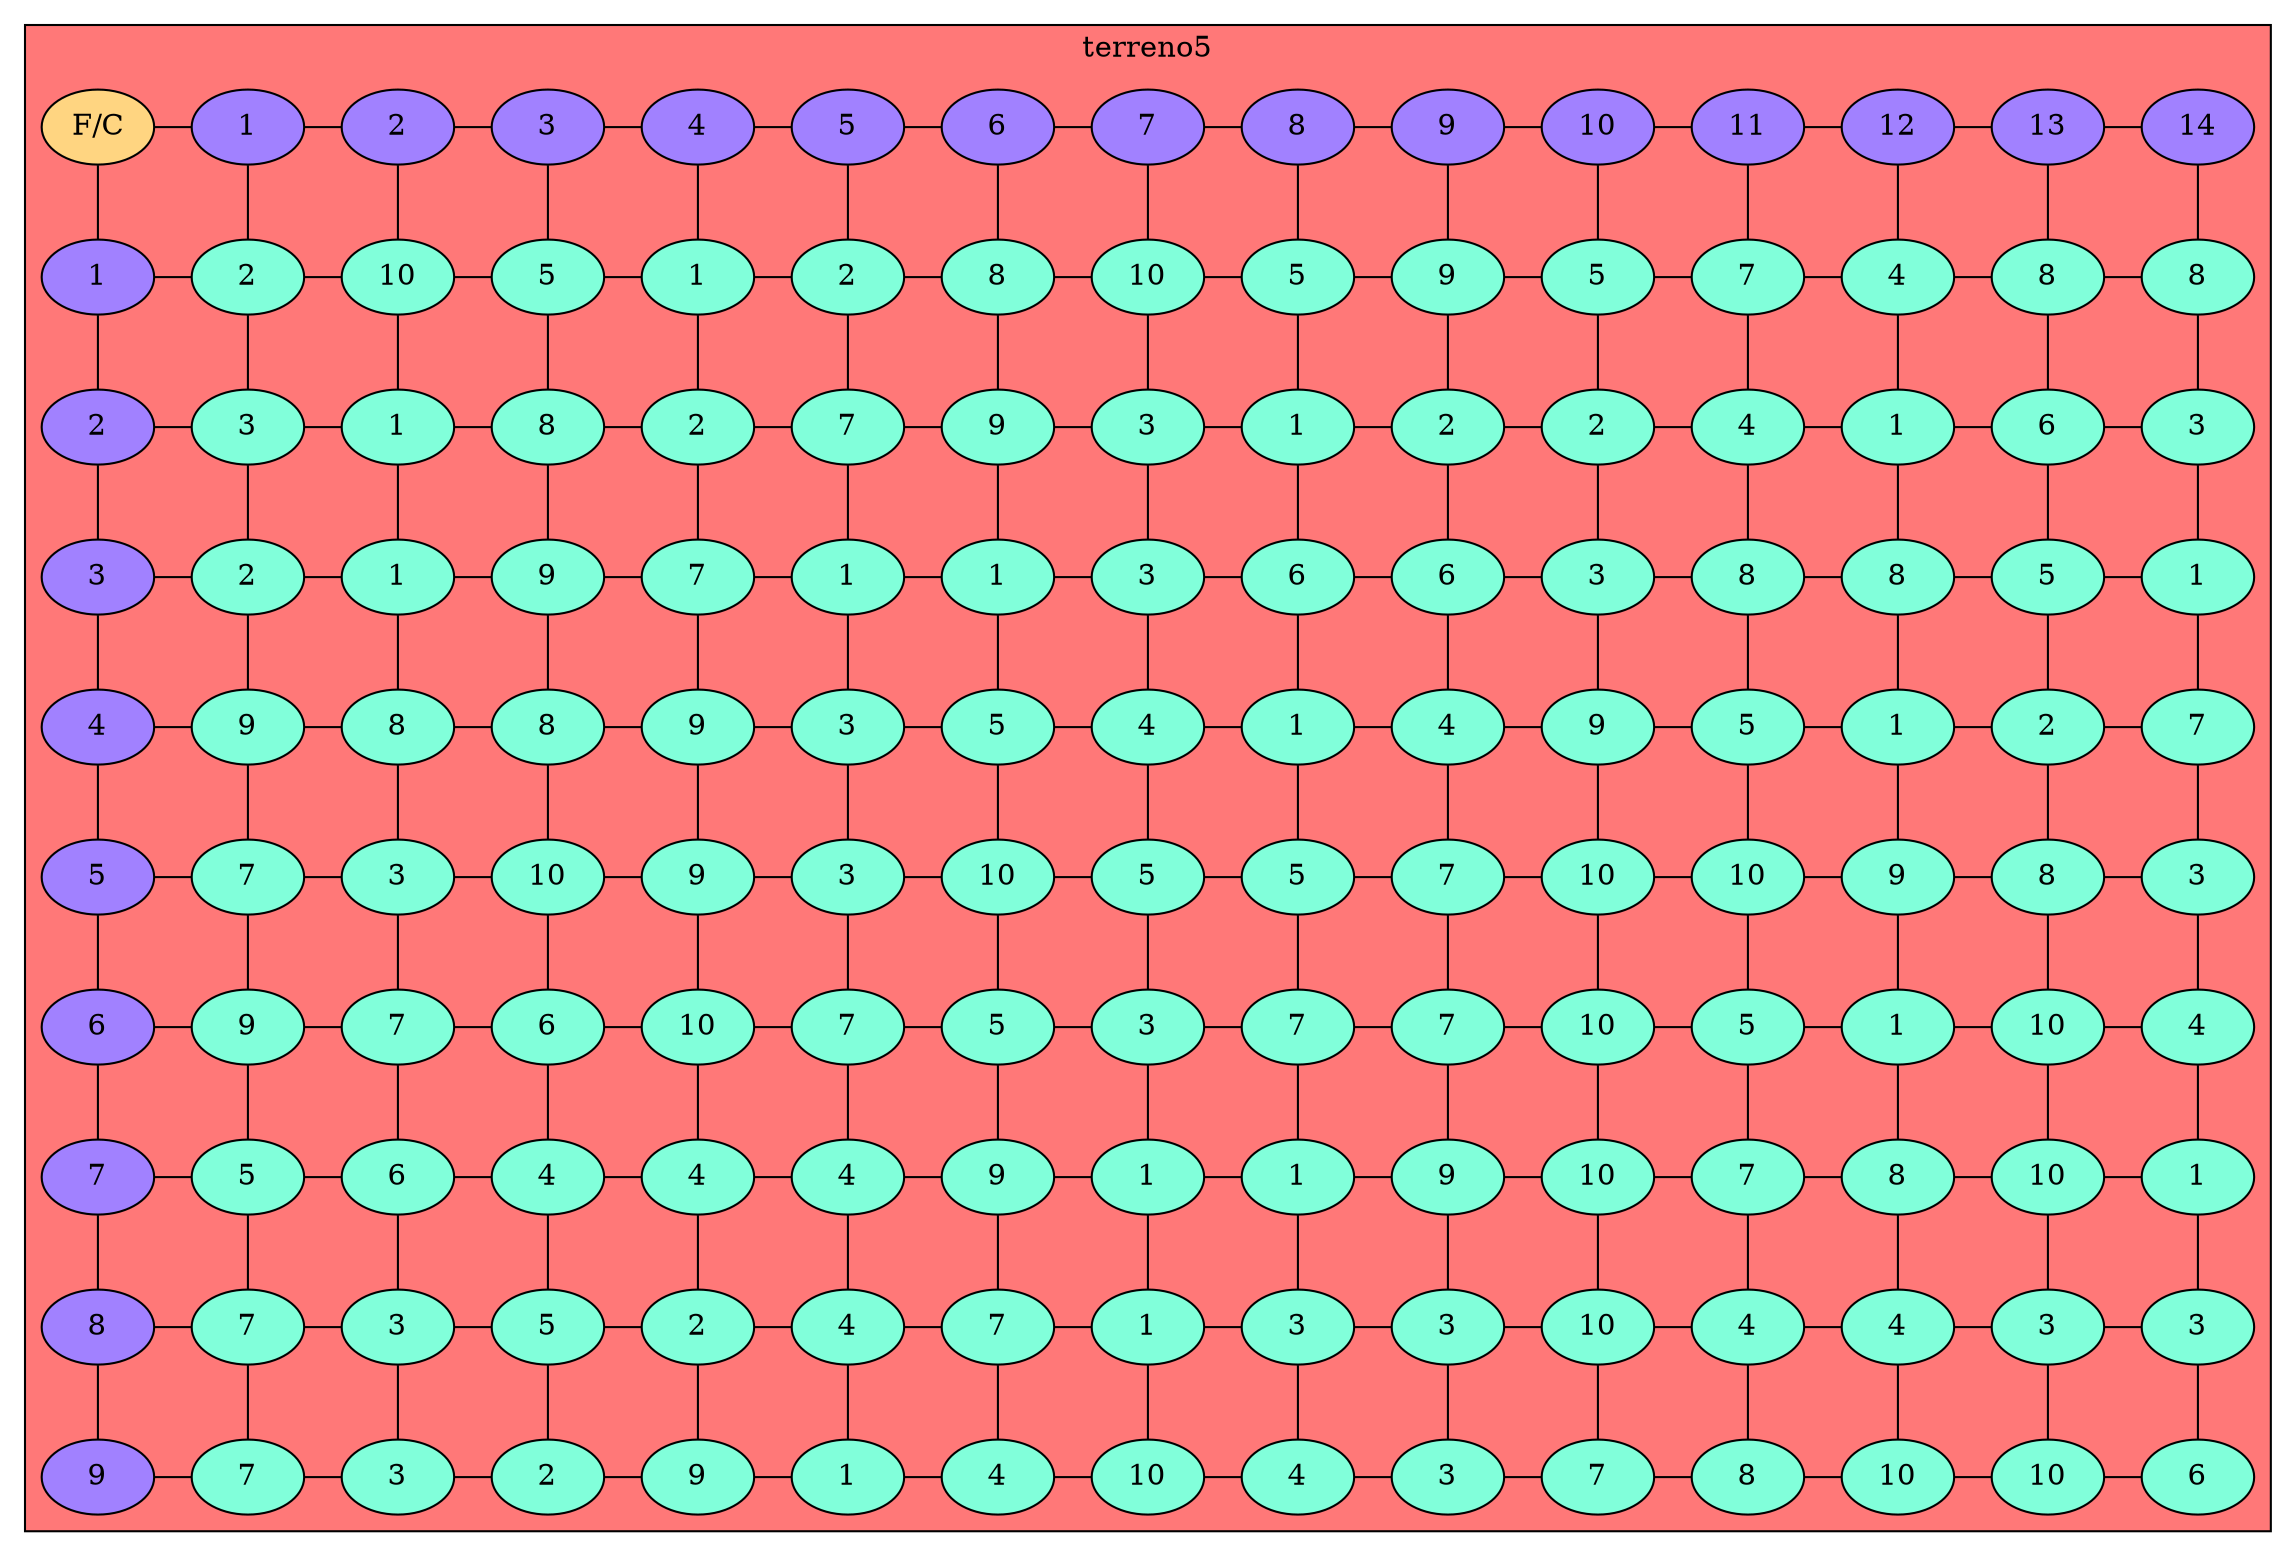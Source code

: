 
graph L{
node[shape=oval fillcolor="#A181FF" style =filled]

subgraph cluster_p{
label= " terreno5 "
bgcolor = "#FF7878"
raiz[label = "F/C" fillcolor="#FFD581" ]

Fila1[label="1",group=1];
Fila2[label="2",group=1];
Fila3[label="3",group=1];
Fila4[label="4",group=1];
Fila5[label="5",group=1];
Fila6[label="6",group=1];
Fila7[label="7",group=1];
Fila8[label="8",group=1];
Fila9[label="9",group=1];

Fila1--Fila2;
Fila2--Fila3;
Fila3--Fila4;
Fila4--Fila5;
Fila5--Fila6;
Fila6--Fila7;
Fila7--Fila8;
Fila8--Fila9;

Columna1[label="1",group=2];
Columna2[label="2",group=3];
Columna3[label="3",group=4];
Columna4[label="4",group=5];
Columna5[label="5",group=6];
Columna6[label="6",group=7];
Columna7[label="7",group=8];
Columna8[label="8",group=9];
Columna9[label="9",group=10];
Columna10[label="10",group=11];
Columna11[label="11",group=12];
Columna12[label="12",group=13];
Columna13[label="13",group=14];
Columna14[label="14",group=15];

Columna1--Columna2;
Columna2--Columna3;
Columna3--Columna4;
Columna4--Columna5;
Columna5--Columna6;
Columna6--Columna7;
Columna7--Columna8;
Columna8--Columna9;
Columna9--Columna10;
Columna10--Columna11;
Columna11--Columna12;
Columna12--Columna13;
Columna13--Columna14;

raiz--Fila1; 
raiz--Columna1;

 {rank=same;raiz;Columna1;Columna2;Columna3;Columna4;Columna5;Columna6;Columna7;Columna8;Columna9;Columna10;Columna11;Columna12;Columna13;Columna14;}

nodo1_1[label="2",fillcolor="#81FFDA",group=2]
nodo2_1[label="10",fillcolor="#81FFDA",group=2]
nodo3_1[label="5",fillcolor="#81FFDA",group=2]
nodo4_1[label="1",fillcolor="#81FFDA",group=2]
nodo5_1[label="2",fillcolor="#81FFDA",group=2]
nodo6_1[label="8",fillcolor="#81FFDA",group=2]
nodo7_1[label="10",fillcolor="#81FFDA",group=2]
nodo8_1[label="5",fillcolor="#81FFDA",group=2]
nodo9_1[label="9",fillcolor="#81FFDA",group=2]
nodo10_1[label="5",fillcolor="#81FFDA",group=2]
nodo11_1[label="7",fillcolor="#81FFDA",group=2]
nodo12_1[label="4",fillcolor="#81FFDA",group=2]
nodo13_1[label="8",fillcolor="#81FFDA",group=2]
nodo14_1[label="8",fillcolor="#81FFDA",group=2]

nodo1_2[label="3",fillcolor="#81FFDA",group=3]
nodo2_2[label="1",fillcolor="#81FFDA",group=3]
nodo3_2[label="8",fillcolor="#81FFDA",group=3]
nodo4_2[label="2",fillcolor="#81FFDA",group=3]
nodo5_2[label="7",fillcolor="#81FFDA",group=3]
nodo6_2[label="9",fillcolor="#81FFDA",group=3]
nodo7_2[label="3",fillcolor="#81FFDA",group=3]
nodo8_2[label="1",fillcolor="#81FFDA",group=3]
nodo9_2[label="2",fillcolor="#81FFDA",group=3]
nodo10_2[label="2",fillcolor="#81FFDA",group=3]
nodo11_2[label="4",fillcolor="#81FFDA",group=3]
nodo12_2[label="1",fillcolor="#81FFDA",group=3]
nodo13_2[label="6",fillcolor="#81FFDA",group=3]
nodo14_2[label="3",fillcolor="#81FFDA",group=3]

nodo1_3[label="2",fillcolor="#81FFDA",group=4]
nodo2_3[label="1",fillcolor="#81FFDA",group=4]
nodo3_3[label="9",fillcolor="#81FFDA",group=4]
nodo4_3[label="7",fillcolor="#81FFDA",group=4]
nodo5_3[label="1",fillcolor="#81FFDA",group=4]
nodo6_3[label="1",fillcolor="#81FFDA",group=4]
nodo7_3[label="3",fillcolor="#81FFDA",group=4]
nodo8_3[label="6",fillcolor="#81FFDA",group=4]
nodo9_3[label="6",fillcolor="#81FFDA",group=4]
nodo10_3[label="3",fillcolor="#81FFDA",group=4]
nodo11_3[label="8",fillcolor="#81FFDA",group=4]
nodo12_3[label="8",fillcolor="#81FFDA",group=4]
nodo13_3[label="5",fillcolor="#81FFDA",group=4]
nodo14_3[label="1",fillcolor="#81FFDA",group=4]

nodo1_4[label="9",fillcolor="#81FFDA",group=5]
nodo2_4[label="8",fillcolor="#81FFDA",group=5]
nodo3_4[label="8",fillcolor="#81FFDA",group=5]
nodo4_4[label="9",fillcolor="#81FFDA",group=5]
nodo5_4[label="3",fillcolor="#81FFDA",group=5]
nodo6_4[label="5",fillcolor="#81FFDA",group=5]
nodo7_4[label="4",fillcolor="#81FFDA",group=5]
nodo8_4[label="1",fillcolor="#81FFDA",group=5]
nodo9_4[label="4",fillcolor="#81FFDA",group=5]
nodo10_4[label="9",fillcolor="#81FFDA",group=5]
nodo11_4[label="5",fillcolor="#81FFDA",group=5]
nodo12_4[label="1",fillcolor="#81FFDA",group=5]
nodo13_4[label="2",fillcolor="#81FFDA",group=5]
nodo14_4[label="7",fillcolor="#81FFDA",group=5]

nodo1_5[label="7",fillcolor="#81FFDA",group=6]
nodo2_5[label="3",fillcolor="#81FFDA",group=6]
nodo3_5[label="10",fillcolor="#81FFDA",group=6]
nodo4_5[label="9",fillcolor="#81FFDA",group=6]
nodo5_5[label="3",fillcolor="#81FFDA",group=6]
nodo6_5[label="10",fillcolor="#81FFDA",group=6]
nodo7_5[label="5",fillcolor="#81FFDA",group=6]
nodo8_5[label="5",fillcolor="#81FFDA",group=6]
nodo9_5[label="7",fillcolor="#81FFDA",group=6]
nodo10_5[label="10",fillcolor="#81FFDA",group=6]
nodo11_5[label="10",fillcolor="#81FFDA",group=6]
nodo12_5[label="9",fillcolor="#81FFDA",group=6]
nodo13_5[label="8",fillcolor="#81FFDA",group=6]
nodo14_5[label="3",fillcolor="#81FFDA",group=6]

nodo1_6[label="9",fillcolor="#81FFDA",group=7]
nodo2_6[label="7",fillcolor="#81FFDA",group=7]
nodo3_6[label="6",fillcolor="#81FFDA",group=7]
nodo4_6[label="10",fillcolor="#81FFDA",group=7]
nodo5_6[label="7",fillcolor="#81FFDA",group=7]
nodo6_6[label="5",fillcolor="#81FFDA",group=7]
nodo7_6[label="3",fillcolor="#81FFDA",group=7]
nodo8_6[label="7",fillcolor="#81FFDA",group=7]
nodo9_6[label="7",fillcolor="#81FFDA",group=7]
nodo10_6[label="10",fillcolor="#81FFDA",group=7]
nodo11_6[label="5",fillcolor="#81FFDA",group=7]
nodo12_6[label="1",fillcolor="#81FFDA",group=7]
nodo13_6[label="10",fillcolor="#81FFDA",group=7]
nodo14_6[label="4",fillcolor="#81FFDA",group=7]

nodo1_7[label="5",fillcolor="#81FFDA",group=8]
nodo2_7[label="6",fillcolor="#81FFDA",group=8]
nodo3_7[label="4",fillcolor="#81FFDA",group=8]
nodo4_7[label="4",fillcolor="#81FFDA",group=8]
nodo5_7[label="4",fillcolor="#81FFDA",group=8]
nodo6_7[label="9",fillcolor="#81FFDA",group=8]
nodo7_7[label="1",fillcolor="#81FFDA",group=8]
nodo8_7[label="1",fillcolor="#81FFDA",group=8]
nodo9_7[label="9",fillcolor="#81FFDA",group=8]
nodo10_7[label="10",fillcolor="#81FFDA",group=8]
nodo11_7[label="7",fillcolor="#81FFDA",group=8]
nodo12_7[label="8",fillcolor="#81FFDA",group=8]
nodo13_7[label="10",fillcolor="#81FFDA",group=8]
nodo14_7[label="1",fillcolor="#81FFDA",group=8]

nodo1_8[label="7",fillcolor="#81FFDA",group=9]
nodo2_8[label="3",fillcolor="#81FFDA",group=9]
nodo3_8[label="5",fillcolor="#81FFDA",group=9]
nodo4_8[label="2",fillcolor="#81FFDA",group=9]
nodo5_8[label="4",fillcolor="#81FFDA",group=9]
nodo6_8[label="7",fillcolor="#81FFDA",group=9]
nodo7_8[label="1",fillcolor="#81FFDA",group=9]
nodo8_8[label="3",fillcolor="#81FFDA",group=9]
nodo9_8[label="3",fillcolor="#81FFDA",group=9]
nodo10_8[label="10",fillcolor="#81FFDA",group=9]
nodo11_8[label="4",fillcolor="#81FFDA",group=9]
nodo12_8[label="4",fillcolor="#81FFDA",group=9]
nodo13_8[label="3",fillcolor="#81FFDA",group=9]
nodo14_8[label="3",fillcolor="#81FFDA",group=9]

nodo1_9[label="7",fillcolor="#81FFDA",group=10]
nodo2_9[label="3",fillcolor="#81FFDA",group=10]
nodo3_9[label="2",fillcolor="#81FFDA",group=10]
nodo4_9[label="9",fillcolor="#81FFDA",group=10]
nodo5_9[label="1",fillcolor="#81FFDA",group=10]
nodo6_9[label="4",fillcolor="#81FFDA",group=10]
nodo7_9[label="10",fillcolor="#81FFDA",group=10]
nodo8_9[label="4",fillcolor="#81FFDA",group=10]
nodo9_9[label="3",fillcolor="#81FFDA",group=10]
nodo10_9[label="7",fillcolor="#81FFDA",group=10]
nodo11_9[label="8",fillcolor="#81FFDA",group=10]
nodo12_9[label="10",fillcolor="#81FFDA",group=10]
nodo13_9[label="10",fillcolor="#81FFDA",group=10]
nodo14_9[label="6",fillcolor="#81FFDA",group=10]

Fila1--nodo1_1;
{rank=same;Fila1,nodo1_1,nodo2_1,nodo3_1,nodo4_1,nodo5_1,nodo6_1,nodo7_1,nodo8_1,nodo9_1,nodo10_1,nodo11_1,nodo12_1,nodo13_1,nodo14_1}
Fila2--nodo1_2;
{rank=same;Fila2,nodo1_2,nodo2_2,nodo3_2,nodo4_2,nodo5_2,nodo6_2,nodo7_2,nodo8_2,nodo9_2,nodo10_2,nodo11_2,nodo12_2,nodo13_2,nodo14_2}
Fila3--nodo1_3;
{rank=same;Fila3,nodo1_3,nodo2_3,nodo3_3,nodo4_3,nodo5_3,nodo6_3,nodo7_3,nodo8_3,nodo9_3,nodo10_3,nodo11_3,nodo12_3,nodo13_3,nodo14_3}
Fila4--nodo1_4;
{rank=same;Fila4,nodo1_4,nodo2_4,nodo3_4,nodo4_4,nodo5_4,nodo6_4,nodo7_4,nodo8_4,nodo9_4,nodo10_4,nodo11_4,nodo12_4,nodo13_4,nodo14_4}
Fila5--nodo1_5;
{rank=same;Fila5,nodo1_5,nodo2_5,nodo3_5,nodo4_5,nodo5_5,nodo6_5,nodo7_5,nodo8_5,nodo9_5,nodo10_5,nodo11_5,nodo12_5,nodo13_5,nodo14_5}
Fila6--nodo1_6;
{rank=same;Fila6,nodo1_6,nodo2_6,nodo3_6,nodo4_6,nodo5_6,nodo6_6,nodo7_6,nodo8_6,nodo9_6,nodo10_6,nodo11_6,nodo12_6,nodo13_6,nodo14_6}
Fila7--nodo1_7;
{rank=same;Fila7,nodo1_7,nodo2_7,nodo3_7,nodo4_7,nodo5_7,nodo6_7,nodo7_7,nodo8_7,nodo9_7,nodo10_7,nodo11_7,nodo12_7,nodo13_7,nodo14_7}
Fila8--nodo1_8;
{rank=same;Fila8,nodo1_8,nodo2_8,nodo3_8,nodo4_8,nodo5_8,nodo6_8,nodo7_8,nodo8_8,nodo9_8,nodo10_8,nodo11_8,nodo12_8,nodo13_8,nodo14_8}
Fila9--nodo1_9;
{rank=same;Fila9,nodo1_9,nodo2_9,nodo3_9,nodo4_9,nodo5_9,nodo6_9,nodo7_9,nodo8_9,nodo9_9,nodo10_9,nodo11_9,nodo12_9,nodo13_9,nodo14_9}

Columna1--nodo1_1;
Columna2--nodo2_1;
Columna3--nodo3_1;
Columna4--nodo4_1;
Columna5--nodo5_1;
Columna6--nodo6_1;
Columna7--nodo7_1;
Columna8--nodo8_1;
Columna9--nodo9_1;
Columna10--nodo10_1;
Columna11--nodo11_1;
Columna12--nodo12_1;
Columna13--nodo13_1;
Columna14--nodo14_1;

nodo1_1--nodo1_2;
nodo1_2--nodo1_3;
nodo1_3--nodo1_4;
nodo1_4--nodo1_5;
nodo1_5--nodo1_6;
nodo1_6--nodo1_7;
nodo1_7--nodo1_8;
nodo1_8--nodo1_9;

nodo2_1--nodo2_2;
nodo2_2--nodo2_3;
nodo2_3--nodo2_4;
nodo2_4--nodo2_5;
nodo2_5--nodo2_6;
nodo2_6--nodo2_7;
nodo2_7--nodo2_8;
nodo2_8--nodo2_9;

nodo3_1--nodo3_2;
nodo3_2--nodo3_3;
nodo3_3--nodo3_4;
nodo3_4--nodo3_5;
nodo3_5--nodo3_6;
nodo3_6--nodo3_7;
nodo3_7--nodo3_8;
nodo3_8--nodo3_9;

nodo4_1--nodo4_2;
nodo4_2--nodo4_3;
nodo4_3--nodo4_4;
nodo4_4--nodo4_5;
nodo4_5--nodo4_6;
nodo4_6--nodo4_7;
nodo4_7--nodo4_8;
nodo4_8--nodo4_9;

nodo5_1--nodo5_2;
nodo5_2--nodo5_3;
nodo5_3--nodo5_4;
nodo5_4--nodo5_5;
nodo5_5--nodo5_6;
nodo5_6--nodo5_7;
nodo5_7--nodo5_8;
nodo5_8--nodo5_9;

nodo6_1--nodo6_2;
nodo6_2--nodo6_3;
nodo6_3--nodo6_4;
nodo6_4--nodo6_5;
nodo6_5--nodo6_6;
nodo6_6--nodo6_7;
nodo6_7--nodo6_8;
nodo6_8--nodo6_9;

nodo7_1--nodo7_2;
nodo7_2--nodo7_3;
nodo7_3--nodo7_4;
nodo7_4--nodo7_5;
nodo7_5--nodo7_6;
nodo7_6--nodo7_7;
nodo7_7--nodo7_8;
nodo7_8--nodo7_9;

nodo8_1--nodo8_2;
nodo8_2--nodo8_3;
nodo8_3--nodo8_4;
nodo8_4--nodo8_5;
nodo8_5--nodo8_6;
nodo8_6--nodo8_7;
nodo8_7--nodo8_8;
nodo8_8--nodo8_9;

nodo9_1--nodo9_2;
nodo9_2--nodo9_3;
nodo9_3--nodo9_4;
nodo9_4--nodo9_5;
nodo9_5--nodo9_6;
nodo9_6--nodo9_7;
nodo9_7--nodo9_8;
nodo9_8--nodo9_9;

nodo10_1--nodo10_2;
nodo10_2--nodo10_3;
nodo10_3--nodo10_4;
nodo10_4--nodo10_5;
nodo10_5--nodo10_6;
nodo10_6--nodo10_7;
nodo10_7--nodo10_8;
nodo10_8--nodo10_9;

nodo11_1--nodo11_2;
nodo11_2--nodo11_3;
nodo11_3--nodo11_4;
nodo11_4--nodo11_5;
nodo11_5--nodo11_6;
nodo11_6--nodo11_7;
nodo11_7--nodo11_8;
nodo11_8--nodo11_9;

nodo12_1--nodo12_2;
nodo12_2--nodo12_3;
nodo12_3--nodo12_4;
nodo12_4--nodo12_5;
nodo12_5--nodo12_6;
nodo12_6--nodo12_7;
nodo12_7--nodo12_8;
nodo12_8--nodo12_9;

nodo13_1--nodo13_2;
nodo13_2--nodo13_3;
nodo13_3--nodo13_4;
nodo13_4--nodo13_5;
nodo13_5--nodo13_6;
nodo13_6--nodo13_7;
nodo13_7--nodo13_8;
nodo13_8--nodo13_9;

nodo14_1--nodo14_2;
nodo14_2--nodo14_3;
nodo14_3--nodo14_4;
nodo14_4--nodo14_5;
nodo14_5--nodo14_6;
nodo14_6--nodo14_7;
nodo14_7--nodo14_8;
nodo14_8--nodo14_9;


 /*Enlazar*/
 nodo1_1--nodo2_1;
nodo1_2--nodo2_2;
nodo1_3--nodo2_3;
nodo1_4--nodo2_4;
nodo1_5--nodo2_5;
nodo1_6--nodo2_6;
nodo1_7--nodo2_7;
nodo1_8--nodo2_8;
nodo1_9--nodo2_9;

nodo2_1--nodo3_1;
nodo2_2--nodo3_2;
nodo2_3--nodo3_3;
nodo2_4--nodo3_4;
nodo2_5--nodo3_5;
nodo2_6--nodo3_6;
nodo2_7--nodo3_7;
nodo2_8--nodo3_8;
nodo2_9--nodo3_9;

nodo3_1--nodo4_1;
nodo3_2--nodo4_2;
nodo3_3--nodo4_3;
nodo3_4--nodo4_4;
nodo3_5--nodo4_5;
nodo3_6--nodo4_6;
nodo3_7--nodo4_7;
nodo3_8--nodo4_8;
nodo3_9--nodo4_9;

nodo4_1--nodo5_1;
nodo4_2--nodo5_2;
nodo4_3--nodo5_3;
nodo4_4--nodo5_4;
nodo4_5--nodo5_5;
nodo4_6--nodo5_6;
nodo4_7--nodo5_7;
nodo4_8--nodo5_8;
nodo4_9--nodo5_9;

nodo5_1--nodo6_1;
nodo5_2--nodo6_2;
nodo5_3--nodo6_3;
nodo5_4--nodo6_4;
nodo5_5--nodo6_5;
nodo5_6--nodo6_6;
nodo5_7--nodo6_7;
nodo5_8--nodo6_8;
nodo5_9--nodo6_9;

nodo6_1--nodo7_1;
nodo6_2--nodo7_2;
nodo6_3--nodo7_3;
nodo6_4--nodo7_4;
nodo6_5--nodo7_5;
nodo6_6--nodo7_6;
nodo6_7--nodo7_7;
nodo6_8--nodo7_8;
nodo6_9--nodo7_9;

nodo7_1--nodo8_1;
nodo7_2--nodo8_2;
nodo7_3--nodo8_3;
nodo7_4--nodo8_4;
nodo7_5--nodo8_5;
nodo7_6--nodo8_6;
nodo7_7--nodo8_7;
nodo7_8--nodo8_8;
nodo7_9--nodo8_9;

nodo8_1--nodo9_1;
nodo8_2--nodo9_2;
nodo8_3--nodo9_3;
nodo8_4--nodo9_4;
nodo8_5--nodo9_5;
nodo8_6--nodo9_6;
nodo8_7--nodo9_7;
nodo8_8--nodo9_8;
nodo8_9--nodo9_9;

nodo9_1--nodo10_1;
nodo9_2--nodo10_2;
nodo9_3--nodo10_3;
nodo9_4--nodo10_4;
nodo9_5--nodo10_5;
nodo9_6--nodo10_6;
nodo9_7--nodo10_7;
nodo9_8--nodo10_8;
nodo9_9--nodo10_9;

nodo10_1--nodo11_1;
nodo10_2--nodo11_2;
nodo10_3--nodo11_3;
nodo10_4--nodo11_4;
nodo10_5--nodo11_5;
nodo10_6--nodo11_6;
nodo10_7--nodo11_7;
nodo10_8--nodo11_8;
nodo10_9--nodo11_9;

nodo11_1--nodo12_1;
nodo11_2--nodo12_2;
nodo11_3--nodo12_3;
nodo11_4--nodo12_4;
nodo11_5--nodo12_5;
nodo11_6--nodo12_6;
nodo11_7--nodo12_7;
nodo11_8--nodo12_8;
nodo11_9--nodo12_9;

nodo12_1--nodo13_1;
nodo12_2--nodo13_2;
nodo12_3--nodo13_3;
nodo12_4--nodo13_4;
nodo12_5--nodo13_5;
nodo12_6--nodo13_6;
nodo12_7--nodo13_7;
nodo12_8--nodo13_8;
nodo12_9--nodo13_9;

nodo13_1--nodo14_1;
nodo13_2--nodo14_2;
nodo13_3--nodo14_3;
nodo13_4--nodo14_4;
nodo13_5--nodo14_5;
nodo13_6--nodo14_6;
nodo13_7--nodo14_7;
nodo13_8--nodo14_8;
nodo13_9--nodo14_9;

} }